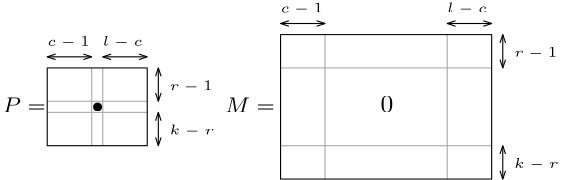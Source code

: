 <?xml version="1.0"?>
<!DOCTYPE ipe SYSTEM "ipe.dtd">
<ipe version="70005" creator="Ipe 7.1.4">
<info created="D:20170429130439" modified="D:20170429130743"/>
<ipestyle name="basic">
<symbol name="arrow/arc(spx)">
<path stroke="sym-stroke" fill="sym-stroke" pen="sym-pen">
0 0 m
-1 0.333 l
-1 -0.333 l
h
</path>
</symbol>
<symbol name="arrow/farc(spx)">
<path stroke="sym-stroke" fill="white" pen="sym-pen">
0 0 m
-1 0.333 l
-1 -0.333 l
h
</path>
</symbol>
<symbol name="mark/circle(sx)" transformations="translations">
<path fill="sym-stroke">
0.6 0 0 0.6 0 0 e
0.4 0 0 0.4 0 0 e
</path>
</symbol>
<symbol name="mark/disk(sx)" transformations="translations">
<path fill="sym-stroke">
0.6 0 0 0.6 0 0 e
</path>
</symbol>
<symbol name="mark/fdisk(sfx)" transformations="translations">
<group>
<path fill="sym-fill">
0.5 0 0 0.5 0 0 e
</path>
<path fill="sym-stroke" fillrule="eofill">
0.6 0 0 0.6 0 0 e
0.4 0 0 0.4 0 0 e
</path>
</group>
</symbol>
<symbol name="mark/box(sx)" transformations="translations">
<path fill="sym-stroke" fillrule="eofill">
-0.6 -0.6 m
0.6 -0.6 l
0.6 0.6 l
-0.6 0.6 l
h
-0.4 -0.4 m
0.4 -0.4 l
0.4 0.4 l
-0.4 0.4 l
h
</path>
</symbol>
<symbol name="mark/square(sx)" transformations="translations">
<path fill="sym-stroke">
-0.6 -0.6 m
0.6 -0.6 l
0.6 0.6 l
-0.6 0.6 l
h
</path>
</symbol>
<symbol name="mark/fsquare(sfx)" transformations="translations">
<group>
<path fill="sym-fill">
-0.5 -0.5 m
0.5 -0.5 l
0.5 0.5 l
-0.5 0.5 l
h
</path>
<path fill="sym-stroke" fillrule="eofill">
-0.6 -0.6 m
0.6 -0.6 l
0.6 0.6 l
-0.6 0.6 l
h
-0.4 -0.4 m
0.4 -0.4 l
0.4 0.4 l
-0.4 0.4 l
h
</path>
</group>
</symbol>
<symbol name="mark/cross(sx)" transformations="translations">
<group>
<path fill="sym-stroke">
-0.43 -0.57 m
0.57 0.43 l
0.43 0.57 l
-0.57 -0.43 l
h
</path>
<path fill="sym-stroke">
-0.43 0.57 m
0.57 -0.43 l
0.43 -0.57 l
-0.57 0.43 l
h
</path>
</group>
</symbol>
<symbol name="arrow/fnormal(spx)">
<path stroke="sym-stroke" fill="white" pen="sym-pen">
0 0 m
-1 0.333 l
-1 -0.333 l
h
</path>
</symbol>
<symbol name="arrow/pointed(spx)">
<path stroke="sym-stroke" fill="sym-stroke" pen="sym-pen">
0 0 m
-1 0.333 l
-0.8 0 l
-1 -0.333 l
h
</path>
</symbol>
<symbol name="arrow/fpointed(spx)">
<path stroke="sym-stroke" fill="white" pen="sym-pen">
0 0 m
-1 0.333 l
-0.8 0 l
-1 -0.333 l
h
</path>
</symbol>
<symbol name="arrow/linear(spx)">
<path stroke="sym-stroke" pen="sym-pen">
-1 0.333 m
0 0 l
-1 -0.333 l
</path>
</symbol>
<symbol name="arrow/fdouble(spx)">
<path stroke="sym-stroke" fill="white" pen="sym-pen">
0 0 m
-1 0.333 l
-1 -0.333 l
h
-1 0 m
-2 0.333 l
-2 -0.333 l
h
</path>
</symbol>
<symbol name="arrow/double(spx)">
<path stroke="sym-stroke" fill="sym-stroke" pen="sym-pen">
0 0 m
-1 0.333 l
-1 -0.333 l
h
-1 0 m
-2 0.333 l
-2 -0.333 l
h
</path>
</symbol>
<pen name="heavier" value="0.8"/>
<pen name="fat" value="1.2"/>
<pen name="ultrafat" value="2"/>
<symbolsize name="large" value="5"/>
<symbolsize name="small" value="2"/>
<symbolsize name="tiny" value="1.1"/>
<arrowsize name="large" value="10"/>
<arrowsize name="small" value="5"/>
<arrowsize name="tiny" value="3"/>
<color name="red" value="1 0 0"/>
<color name="green" value="0 1 0"/>
<color name="blue" value="0 0 1"/>
<color name="yellow" value="1 1 0"/>
<color name="orange" value="1 0.647 0"/>
<color name="gold" value="1 0.843 0"/>
<color name="purple" value="0.627 0.125 0.941"/>
<color name="gray" value="0.745"/>
<color name="brown" value="0.647 0.165 0.165"/>
<color name="navy" value="0 0 0.502"/>
<color name="pink" value="1 0.753 0.796"/>
<color name="seagreen" value="0.18 0.545 0.341"/>
<color name="turquoise" value="0.251 0.878 0.816"/>
<color name="violet" value="0.933 0.51 0.933"/>
<color name="darkblue" value="0 0 0.545"/>
<color name="darkcyan" value="0 0.545 0.545"/>
<color name="darkgray" value="0.663"/>
<color name="darkgreen" value="0 0.392 0"/>
<color name="darkmagenta" value="0.545 0 0.545"/>
<color name="darkorange" value="1 0.549 0"/>
<color name="darkred" value="0.545 0 0"/>
<color name="lightblue" value="0.678 0.847 0.902"/>
<color name="lightcyan" value="0.878 1 1"/>
<color name="lightgray" value="0.827"/>
<color name="lightgreen" value="0.565 0.933 0.565"/>
<color name="lightyellow" value="1 1 0.878"/>
<dashstyle name="dashed" value="[4] 0"/>
<dashstyle name="dotted" value="[1 3] 0"/>
<dashstyle name="dash dotted" value="[4 2 1 2] 0"/>
<dashstyle name="dash dot dotted" value="[4 2 1 2 1 2] 0"/>
<textsize name="large" value="\large"/>
<textsize name="Large" value="\Large"/>
<textsize name="LARGE" value="\LARGE"/>
<textsize name="huge" value="\huge"/>
<textsize name="Huge" value="\Huge"/>
<textsize name="small" value="\small"/>
<textsize name="footnote" value="\footnotesize"/>
<textsize name="tiny" value="\tiny"/>
<textstyle name="center" begin="\begin{center}" end="\end{center}"/>
<textstyle name="itemize" begin="\begin{itemize}" end="\end{itemize}"/>
<textstyle name="item" begin="\begin{itemize}\item{}" end="\end{itemize}"/>
<gridsize name="4 pts" value="4"/>
<gridsize name="8 pts (~3 mm)" value="8"/>
<gridsize name="16 pts (~6 mm)" value="16"/>
<gridsize name="32 pts (~12 mm)" value="32"/>
<gridsize name="10 pts (~3.5 mm)" value="10"/>
<gridsize name="20 pts (~7 mm)" value="20"/>
<gridsize name="14 pts (~5 mm)" value="14"/>
<gridsize name="28 pts (~10 mm)" value="28"/>
<gridsize name="56 pts (~20 mm)" value="56"/>
<anglesize name="90 deg" value="90"/>
<anglesize name="60 deg" value="60"/>
<anglesize name="45 deg" value="45"/>
<anglesize name="30 deg" value="30"/>
<anglesize name="22.5 deg" value="22.5"/>
<tiling name="falling" angle="-60" step="4" width="1"/>
<tiling name="rising" angle="30" step="4" width="1"/>
</ipestyle>
<page>
<layer name="alpha"/>
<view layers="alpha" active="alpha"/>
<text layer="alpha" matrix="1 0 0 1 0 -16" transformations="translations" pos="0 816" stroke="black" type="label" width="15.484" height="5.446" depth="0" valign="baseline" size="footnote">$P=$</text>
<text matrix="1 0 0 1 24 -12" transformations="translations" pos="56 812" stroke="black" type="label" width="17.921" height="5.446" depth="0" valign="baseline" size="footnote">$M=$</text>
<path matrix="1 0 0 1 0 -16" stroke="darkgray">
16 820 m
52 820 l
</path>
<path matrix="1 0 0 1 0 -16" stroke="darkgray">
16 816 m
52 816 l
</path>
<path matrix="1 0 0 1 0 -16" stroke="darkgray">
32 832 m
32 804 l
</path>
<path matrix="1 0 0 1 0 -16" stroke="darkgray">
36 832 m
36 804 l
</path>
<path matrix="1 0 0 1 24 -12" stroke="darkgray">
76 828 m
152 828 l
</path>
<path matrix="1 0 0 1 24 -12" stroke="darkgray">
76 800 m
152 800 l
</path>
<path matrix="1 0 0 1 24 -12" stroke="darkgray">
92 840 m
92 788 l
</path>
<path matrix="1 0 0 1 24 -12" stroke="darkgray">
136 788 m
136 840 l
</path>
<path matrix="1 0 0 1 0 -16" stroke="black">
16 832 m
16 804 l
52 804 l
52 832 l
h
</path>
<path matrix="1 0 0 1 28 -12" stroke="black">
72 840 m
72 788 l
148 788 l
148 840 l
h
</path>
<path matrix="1 0 0 1 0 -16" stroke="black" arrow="linear/tiny" rarrow="linear/tiny">
16 836 m
32 836 l
</path>
<path matrix="1 0 0 1 0 -16" stroke="black" arrow="linear/tiny" rarrow="linear/tiny">
36 836 m
52 836 l
</path>
<path matrix="1 0 0 1 0 -16" stroke="black" arrow="linear/tiny" rarrow="linear/tiny">
56 804 m
56 816 l
</path>
<path matrix="1 0 0 1 0 -16" stroke="black" arrow="linear/tiny" rarrow="linear/tiny">
56 820 m
56 832 l
</path>
<path matrix="1 0 0 1 24 -12" stroke="black" arrow="linear/tiny" rarrow="linear/tiny">
156 788 m
156 800 l
</path>
<path matrix="1 0 0 1 24 -12" stroke="black" arrow="linear/tiny" rarrow="linear/tiny">
156 828 m
156 840 l
</path>
<path matrix="1 0 0 1 12 0" stroke="black" arrow="linear/tiny" rarrow="linear/tiny">
88 832 m
104 832 l
</path>
<path matrix="1 0 0 1 12 0" stroke="black" arrow="linear/tiny" rarrow="linear/tiny">
148 832 m
164 832 l
</path>
<text matrix="1 0 0 1 12 0" transformations="translations" pos="88 836" stroke="black" type="label" width="15.281" height="3.321" depth="0.83" valign="baseline" size="tiny">$c-1$</text>
<text matrix="1 0 0 1 12 0" transformations="translations" pos="148 836" stroke="black" type="label" width="14.284" height="3.459" depth="0.83" valign="baseline" size="tiny">$l-c$</text>
<text matrix="1 0 0 1 12 0" transformations="translations" pos="172 820" stroke="black" type="label" width="15.563" height="3.321" depth="0.83" valign="baseline" size="tiny">$r-1$</text>
<text matrix="1 0 0 1 12 0" transformations="translations" pos="172 780" stroke="black" type="label" width="16.03" height="3.459" depth="0.83" valign="baseline" size="tiny">$k-r$</text>
<text transformations="translations" pos="60 808" stroke="black" type="label" width="15.563" height="3.321" depth="0.83" valign="baseline" size="tiny">$r-1$</text>
<text transformations="translations" pos="60 792" stroke="black" type="label" width="16.03" height="3.459" depth="0.83" valign="baseline" size="tiny">$k-r$</text>
<text transformations="translations" pos="36 824" stroke="black" type="label" width="14.284" height="3.459" depth="0.83" valign="baseline" size="tiny">$l-c$</text>
<text transformations="translations" pos="16 824" stroke="black" type="label" width="15.281" height="3.321" depth="0.83" valign="baseline" size="tiny">$c-1$</text>
<text transformations="translations" pos="32 800" stroke="black" type="label" width="4.234" height="3.639" depth="0" valign="baseline" size="footnote">$\bullet$</text>
<text matrix="1 0 0 1 4 0" transformations="translations" pos="132 800" stroke="black" type="label" width="4.608" height="5.778" depth="0" valign="baseline" size="small">$0$</text>
</page>
</ipe>
